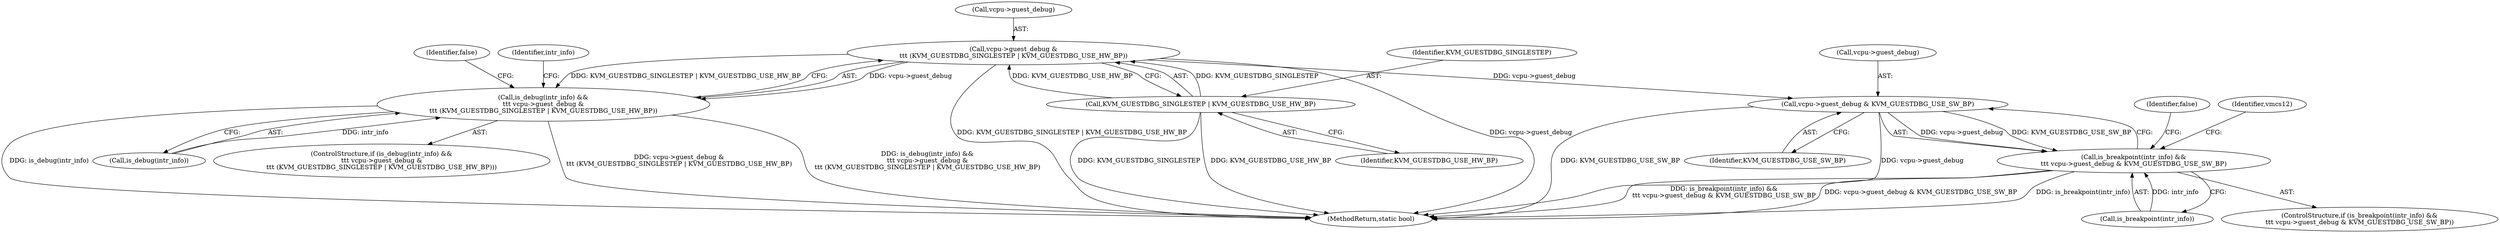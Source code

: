 digraph "0_linux_ef85b67385436ddc1998f45f1d6a210f935b3388_1@pointer" {
"1000197" [label="(Call,vcpu->guest_debug &\n\t\t\t (KVM_GUESTDBG_SINGLESTEP | KVM_GUESTDBG_USE_HW_BP))"];
"1000201" [label="(Call,KVM_GUESTDBG_SINGLESTEP | KVM_GUESTDBG_USE_HW_BP)"];
"1000194" [label="(Call,is_debug(intr_info) &&\n\t\t\t vcpu->guest_debug &\n\t\t\t (KVM_GUESTDBG_SINGLESTEP | KVM_GUESTDBG_USE_HW_BP))"];
"1000211" [label="(Call,vcpu->guest_debug & KVM_GUESTDBG_USE_SW_BP)"];
"1000208" [label="(Call,is_breakpoint(intr_info) &&\n\t\t\t vcpu->guest_debug & KVM_GUESTDBG_USE_SW_BP)"];
"1000193" [label="(ControlStructure,if (is_debug(intr_info) &&\n\t\t\t vcpu->guest_debug &\n\t\t\t (KVM_GUESTDBG_SINGLESTEP | KVM_GUESTDBG_USE_HW_BP)))"];
"1000205" [label="(Identifier,false)"];
"1000203" [label="(Identifier,KVM_GUESTDBG_USE_HW_BP)"];
"1000195" [label="(Call,is_debug(intr_info))"];
"1000209" [label="(Call,is_breakpoint(intr_info))"];
"1000208" [label="(Call,is_breakpoint(intr_info) &&\n\t\t\t vcpu->guest_debug & KVM_GUESTDBG_USE_SW_BP)"];
"1000201" [label="(Call,KVM_GUESTDBG_SINGLESTEP | KVM_GUESTDBG_USE_HW_BP)"];
"1000212" [label="(Call,vcpu->guest_debug)"];
"1000221" [label="(Identifier,vmcs12)"];
"1000197" [label="(Call,vcpu->guest_debug &\n\t\t\t (KVM_GUESTDBG_SINGLESTEP | KVM_GUESTDBG_USE_HW_BP))"];
"1000211" [label="(Call,vcpu->guest_debug & KVM_GUESTDBG_USE_SW_BP)"];
"1000202" [label="(Identifier,KVM_GUESTDBG_SINGLESTEP)"];
"1000210" [label="(Identifier,intr_info)"];
"1000394" [label="(MethodReturn,static bool)"];
"1000194" [label="(Call,is_debug(intr_info) &&\n\t\t\t vcpu->guest_debug &\n\t\t\t (KVM_GUESTDBG_SINGLESTEP | KVM_GUESTDBG_USE_HW_BP))"];
"1000215" [label="(Identifier,KVM_GUESTDBG_USE_SW_BP)"];
"1000207" [label="(ControlStructure,if (is_breakpoint(intr_info) &&\n\t\t\t vcpu->guest_debug & KVM_GUESTDBG_USE_SW_BP))"];
"1000198" [label="(Call,vcpu->guest_debug)"];
"1000217" [label="(Identifier,false)"];
"1000197" -> "1000194"  [label="AST: "];
"1000197" -> "1000201"  [label="CFG: "];
"1000198" -> "1000197"  [label="AST: "];
"1000201" -> "1000197"  [label="AST: "];
"1000194" -> "1000197"  [label="CFG: "];
"1000197" -> "1000394"  [label="DDG: KVM_GUESTDBG_SINGLESTEP | KVM_GUESTDBG_USE_HW_BP"];
"1000197" -> "1000394"  [label="DDG: vcpu->guest_debug"];
"1000197" -> "1000194"  [label="DDG: vcpu->guest_debug"];
"1000197" -> "1000194"  [label="DDG: KVM_GUESTDBG_SINGLESTEP | KVM_GUESTDBG_USE_HW_BP"];
"1000201" -> "1000197"  [label="DDG: KVM_GUESTDBG_SINGLESTEP"];
"1000201" -> "1000197"  [label="DDG: KVM_GUESTDBG_USE_HW_BP"];
"1000197" -> "1000211"  [label="DDG: vcpu->guest_debug"];
"1000201" -> "1000203"  [label="CFG: "];
"1000202" -> "1000201"  [label="AST: "];
"1000203" -> "1000201"  [label="AST: "];
"1000201" -> "1000394"  [label="DDG: KVM_GUESTDBG_USE_HW_BP"];
"1000201" -> "1000394"  [label="DDG: KVM_GUESTDBG_SINGLESTEP"];
"1000194" -> "1000193"  [label="AST: "];
"1000194" -> "1000195"  [label="CFG: "];
"1000195" -> "1000194"  [label="AST: "];
"1000205" -> "1000194"  [label="CFG: "];
"1000210" -> "1000194"  [label="CFG: "];
"1000194" -> "1000394"  [label="DDG: is_debug(intr_info) &&\n\t\t\t vcpu->guest_debug &\n\t\t\t (KVM_GUESTDBG_SINGLESTEP | KVM_GUESTDBG_USE_HW_BP)"];
"1000194" -> "1000394"  [label="DDG: is_debug(intr_info)"];
"1000194" -> "1000394"  [label="DDG: vcpu->guest_debug &\n\t\t\t (KVM_GUESTDBG_SINGLESTEP | KVM_GUESTDBG_USE_HW_BP)"];
"1000195" -> "1000194"  [label="DDG: intr_info"];
"1000211" -> "1000208"  [label="AST: "];
"1000211" -> "1000215"  [label="CFG: "];
"1000212" -> "1000211"  [label="AST: "];
"1000215" -> "1000211"  [label="AST: "];
"1000208" -> "1000211"  [label="CFG: "];
"1000211" -> "1000394"  [label="DDG: vcpu->guest_debug"];
"1000211" -> "1000394"  [label="DDG: KVM_GUESTDBG_USE_SW_BP"];
"1000211" -> "1000208"  [label="DDG: vcpu->guest_debug"];
"1000211" -> "1000208"  [label="DDG: KVM_GUESTDBG_USE_SW_BP"];
"1000208" -> "1000207"  [label="AST: "];
"1000208" -> "1000209"  [label="CFG: "];
"1000209" -> "1000208"  [label="AST: "];
"1000217" -> "1000208"  [label="CFG: "];
"1000221" -> "1000208"  [label="CFG: "];
"1000208" -> "1000394"  [label="DDG: is_breakpoint(intr_info)"];
"1000208" -> "1000394"  [label="DDG: is_breakpoint(intr_info) &&\n\t\t\t vcpu->guest_debug & KVM_GUESTDBG_USE_SW_BP"];
"1000208" -> "1000394"  [label="DDG: vcpu->guest_debug & KVM_GUESTDBG_USE_SW_BP"];
"1000209" -> "1000208"  [label="DDG: intr_info"];
}
